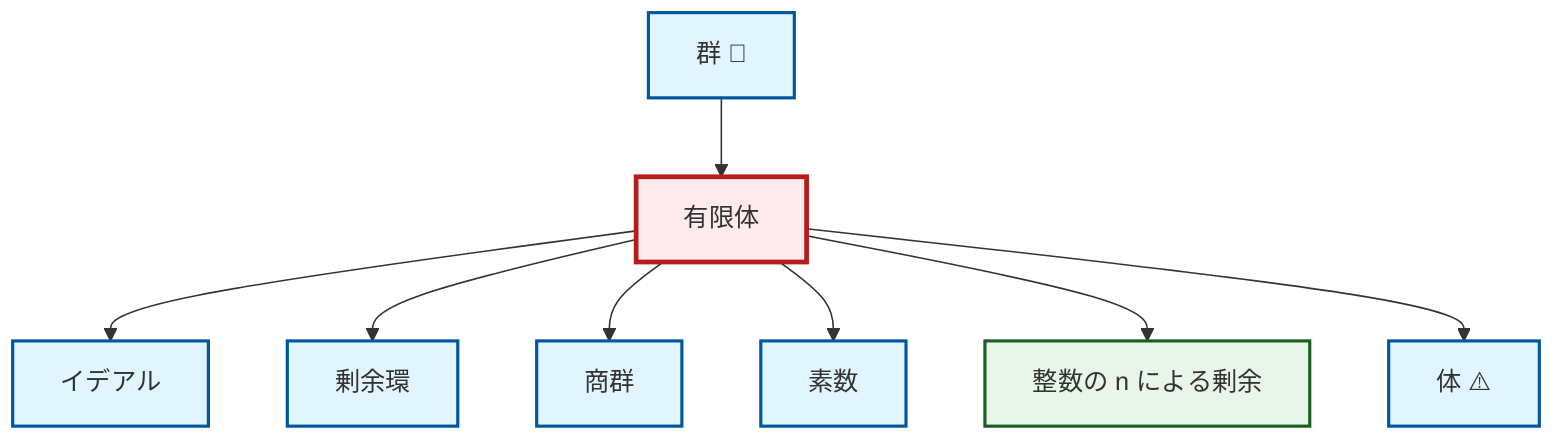 graph TD
    classDef definition fill:#e1f5fe,stroke:#01579b,stroke-width:2px
    classDef theorem fill:#f3e5f5,stroke:#4a148c,stroke-width:2px
    classDef axiom fill:#fff3e0,stroke:#e65100,stroke-width:2px
    classDef example fill:#e8f5e9,stroke:#1b5e20,stroke-width:2px
    classDef current fill:#ffebee,stroke:#b71c1c,stroke-width:3px
    ex-quotient-integers-mod-n["整数の n による剰余"]:::example
    def-group["群 📝"]:::definition
    ex-finite-field["有限体"]:::example
    def-quotient-group["商群"]:::definition
    def-ideal["イデアル"]:::definition
    def-field["体 ⚠️"]:::definition
    def-quotient-ring["剰余環"]:::definition
    def-prime["素数"]:::definition
    ex-finite-field --> def-ideal
    def-group --> ex-finite-field
    ex-finite-field --> def-quotient-ring
    ex-finite-field --> def-quotient-group
    ex-finite-field --> def-prime
    ex-finite-field --> ex-quotient-integers-mod-n
    ex-finite-field --> def-field
    class ex-finite-field current